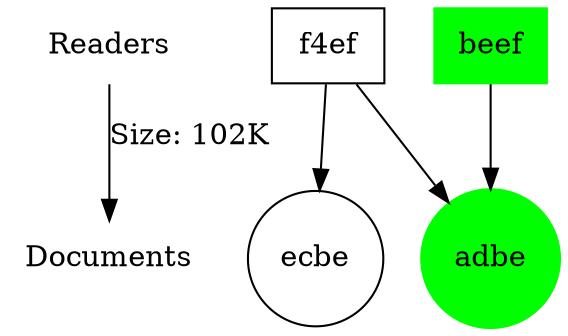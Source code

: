 digraph "also likes" {
	Readers [label=Readers shape=none]
	Documents [label=Documents shape=none]
	Readers -> Documents [label="Size: 102K"]
	adbe [label=adbe color=green shape=circle style=filled]
	f4ef [label=f4ef shape=box]
	f4ef -> adbe
	beef [label=beef color=green shape=box style=filled]
	beef -> adbe
	ecbe [label=ecbe shape=circle]
	f4ef [label=f4ef shape=box]
	f4ef -> ecbe
}
